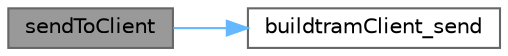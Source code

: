 digraph "sendToClient"
{
 // LATEX_PDF_SIZE
  bgcolor="transparent";
  edge [fontname=Helvetica,fontsize=10,labelfontname=Helvetica,labelfontsize=10];
  node [fontname=Helvetica,fontsize=10,shape=box,height=0.2,width=0.4];
  rankdir="LR";
  Node1 [label="sendToClient",height=0.2,width=0.4,color="gray40", fillcolor="grey60", style="filled", fontcolor="black",tooltip=" "];
  Node1 -> Node2 [color="steelblue1",style="solid"];
  Node2 [label="buildtramClient_send",height=0.2,width=0.4,color="grey40", fillcolor="white", style="filled",URL="$socket_8c.html#a3dcd3c30720aba1561c8aa376a2474c5",tooltip=" "];
}
